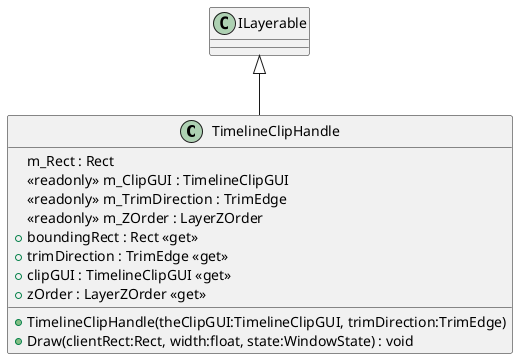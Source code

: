 @startuml
class TimelineClipHandle {
    m_Rect : Rect
    <<readonly>> m_ClipGUI : TimelineClipGUI
    <<readonly>> m_TrimDirection : TrimEdge
    <<readonly>> m_ZOrder : LayerZOrder
    + boundingRect : Rect <<get>>
    + trimDirection : TrimEdge <<get>>
    + clipGUI : TimelineClipGUI <<get>>
    + zOrder : LayerZOrder <<get>>
    + TimelineClipHandle(theClipGUI:TimelineClipGUI, trimDirection:TrimEdge)
    + Draw(clientRect:Rect, width:float, state:WindowState) : void
}
ILayerable <|-- TimelineClipHandle
@enduml
